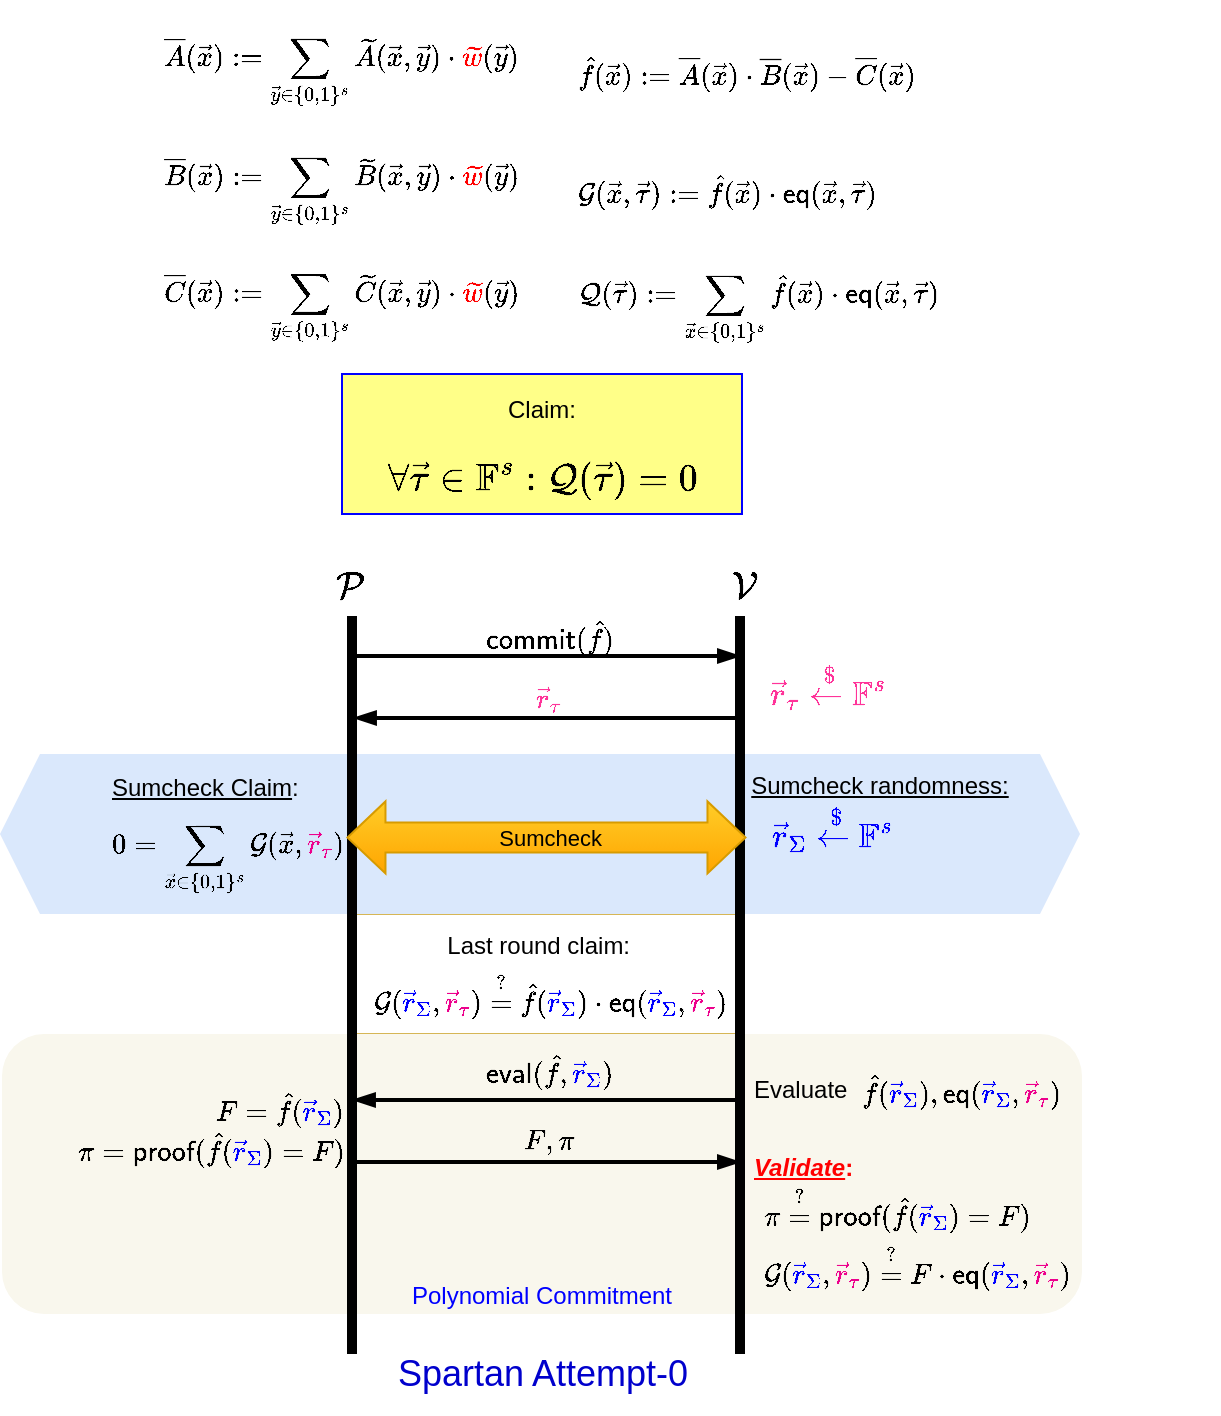 <mxfile version="28.0.4" pages="3">
  <diagram name="Attempt-0" id="WoYvsUXWSy7ugM0f-xKV">
    <mxGraphModel dx="1241" dy="766" grid="1" gridSize="10" guides="1" tooltips="1" connect="1" arrows="1" fold="1" page="1" pageScale="1" pageWidth="291" pageHeight="413" background="none" math="1" shadow="0">
      <root>
        <mxCell id="0" />
        <mxCell id="1" parent="0" />
        <mxCell id="CJ0ROlIYcFU5xY0U0SuB-3" value="" style="group;fillColor=none;strokeColor=#d6b656;" parent="1" vertex="1" connectable="0">
          <mxGeometry x="198" y="470" width="190" height="60" as="geometry" />
        </mxCell>
        <mxCell id="I9AF0-q7E1JXgWRJMakP-16" value="Last round claim:&amp;nbsp;" style="text;html=1;align=center;verticalAlign=middle;whiteSpace=wrap;rounded=0;" parent="CJ0ROlIYcFU5xY0U0SuB-3" vertex="1">
          <mxGeometry width="186.082" height="32" as="geometry" />
        </mxCell>
        <mxCell id="I9AF0-q7E1JXgWRJMakP-22" value="$$\mathcal{G}({\color{blue}\vec{r}_{\Sigma}}, {\color{Magenta}\vec{r}_{\tau}}) \stackrel{?}{=} \hat{f}({\color{blue}\vec{r}_{\Sigma}})\cdot \mathsf{eq}( {\color{blue}\vec{r}_{\Sigma}}, {\color{Magenta}\vec{r}_{\tau}})$$" style="text;html=1;align=center;verticalAlign=middle;whiteSpace=wrap;rounded=0;" parent="CJ0ROlIYcFU5xY0U0SuB-3" vertex="1">
          <mxGeometry x="3.918" y="20" width="186.082" height="40" as="geometry" />
        </mxCell>
        <mxCell id="CJ0ROlIYcFU5xY0U0SuB-2" value="" style="shape=hexagon;perimeter=hexagonPerimeter2;whiteSpace=wrap;html=1;fixedSize=1;fillColor=#dae8fc;strokeColor=none;dashed=1;dashPattern=8 8;gradientColor=none;" parent="1" vertex="1">
          <mxGeometry x="20" y="390" width="540" height="80" as="geometry" />
        </mxCell>
        <mxCell id="I9AF0-q7E1JXgWRJMakP-36" value="&lt;font style=&quot;color: rgb(0, 0, 255);&quot;&gt;Polynomial Commitment&lt;/font&gt;" style="rounded=1;whiteSpace=wrap;html=1;dashed=1;dashPattern=1 2;strokeColor=none;fillColor=#f9f7ed;verticalAlign=bottom;" parent="1" vertex="1">
          <mxGeometry x="21" y="530" width="540" height="140" as="geometry" />
        </mxCell>
        <mxCell id="-gVTjouxMcEWC6L72Cyj-7" value="$$F, \pi$$" style="text;html=1;align=center;verticalAlign=middle;whiteSpace=wrap;rounded=0;" parent="1" vertex="1">
          <mxGeometry x="204.74" y="572" width="180" height="22" as="geometry" />
        </mxCell>
        <mxCell id="UFslY8KcreYi-pdSRXT3-1" value="" style="endArrow=none;html=1;rounded=1;strokeWidth=5;strokeColor=#000000;curved=0;fillColor=#eeeeee;" parent="1" edge="1">
          <mxGeometry width="50" height="50" relative="1" as="geometry">
            <mxPoint x="196" y="690" as="sourcePoint" />
            <mxPoint x="196" y="321" as="targetPoint" />
          </mxGeometry>
        </mxCell>
        <mxCell id="UFslY8KcreYi-pdSRXT3-2" value="" style="endArrow=none;html=1;rounded=1;strokeWidth=5;strokeColor=#000000;curved=0;fillColor=#fa6800;" parent="1" edge="1">
          <mxGeometry width="50" height="50" relative="1" as="geometry">
            <mxPoint x="390" y="690" as="sourcePoint" />
            <mxPoint x="390" y="321" as="targetPoint" />
          </mxGeometry>
        </mxCell>
        <mxCell id="UFslY8KcreYi-pdSRXT3-3" value="$$\mathcal{P}$$" style="text;html=1;align=center;verticalAlign=middle;whiteSpace=wrap;rounded=0;fontSize=16;" parent="1" vertex="1">
          <mxGeometry x="164.74" y="291" width="60" height="30" as="geometry" />
        </mxCell>
        <mxCell id="UFslY8KcreYi-pdSRXT3-4" value="$$\mathcal{V}$$" style="text;html=1;align=center;verticalAlign=middle;whiteSpace=wrap;rounded=0;fontSize=16;" parent="1" vertex="1">
          <mxGeometry x="361.74" y="291" width="60" height="30" as="geometry" />
        </mxCell>
        <mxCell id="-gVTjouxMcEWC6L72Cyj-1" value="" style="endArrow=blockThin;html=1;rounded=0;strokeWidth=2;fillColor=#647687;strokeColor=#000000;endFill=1;" parent="1" edge="1">
          <mxGeometry width="50" height="50" relative="1" as="geometry">
            <mxPoint x="196.74" y="594" as="sourcePoint" />
            <mxPoint x="389.74" y="594" as="targetPoint" />
          </mxGeometry>
        </mxCell>
        <mxCell id="I9AF0-q7E1JXgWRJMakP-2" value="&lt;font&gt;Claim: &lt;font style=&quot;font-size: 16px;&quot;&gt;$$\forall \vec{\tau} \in \mathbb{F}^s : \mathcal{Q}(\vec{\tau}) = 0$$&lt;/font&gt;&lt;/font&gt;" style="text;html=1;align=center;verticalAlign=top;whiteSpace=wrap;rounded=0;fillColor=#ffff88;strokeColor=#0000FF;strokeWidth=1;" parent="1" vertex="1">
          <mxGeometry x="191" y="200" width="200" height="70" as="geometry" />
        </mxCell>
        <mxCell id="I9AF0-q7E1JXgWRJMakP-3" value="$$\vec{r}_{\tau} \xleftarrow{\$} \mathbb{F}^s$$" style="text;html=1;align=center;verticalAlign=middle;whiteSpace=wrap;rounded=0;fontColor=#FF3399;fontSize=14;" parent="1" vertex="1">
          <mxGeometry x="399.74" y="341" width="68.5" height="30" as="geometry" />
        </mxCell>
        <mxCell id="I9AF0-q7E1JXgWRJMakP-5" value="" style="endArrow=none;html=1;rounded=0;strokeWidth=2;fillColor=#647687;strokeColor=#000000;endFill=0;startArrow=blockThin;startFill=1;" parent="1" edge="1">
          <mxGeometry width="50" height="50" relative="1" as="geometry">
            <mxPoint x="197.24" y="372" as="sourcePoint" />
            <mxPoint x="390.24" y="372" as="targetPoint" />
          </mxGeometry>
        </mxCell>
        <mxCell id="I9AF0-q7E1JXgWRJMakP-6" value="$$\vec{r}_\tau$$" style="text;html=1;align=center;verticalAlign=middle;whiteSpace=wrap;rounded=0;fontColor=#FF3399;" parent="1" vertex="1">
          <mxGeometry x="203.74" y="351" width="180" height="21" as="geometry" />
        </mxCell>
        <mxCell id="I9AF0-q7E1JXgWRJMakP-7" value="&lt;u&gt;Sumcheck Claim&lt;/u&gt;:&amp;nbsp;&lt;span style=&quot;background-color: transparent; color: light-dark(rgb(0, 0, 0), rgb(255, 255, 255));&quot;&gt;$$0 = \sum_{\vec{x} \in \{ 0,1\}^s} \mathcal{G}(\vec{x}, {\color{Magenta} \vec{r}_\tau})$$&lt;/span&gt;" style="text;html=1;align=left;verticalAlign=middle;whiteSpace=wrap;rounded=0;" parent="1" vertex="1">
          <mxGeometry x="73.74" y="401" width="119.5" height="70" as="geometry" />
        </mxCell>
        <mxCell id="I9AF0-q7E1JXgWRJMakP-11" value="" style="shape=flexArrow;endArrow=classic;startArrow=classic;html=1;rounded=0;fillColor=#ffcd28;gradientColor=#ffa500;strokeColor=#d79b00;width=15;" parent="1" edge="1">
          <mxGeometry width="100" height="100" relative="1" as="geometry">
            <mxPoint x="193.24" y="431.71" as="sourcePoint" />
            <mxPoint x="393.24" y="431.71" as="targetPoint" />
          </mxGeometry>
        </mxCell>
        <mxCell id="I9AF0-q7E1JXgWRJMakP-14" value="Sumcheck" style="edgeLabel;html=1;align=right;verticalAlign=middle;resizable=0;points=[];labelBackgroundColor=none;" parent="I9AF0-q7E1JXgWRJMakP-11" vertex="1" connectable="0">
          <mxGeometry x="0.278" relative="1" as="geometry">
            <mxPoint as="offset" />
          </mxGeometry>
        </mxCell>
        <mxCell id="I9AF0-q7E1JXgWRJMakP-24" value="" style="group" parent="1" vertex="1" connectable="0">
          <mxGeometry x="390.24" y="390" width="140" height="48" as="geometry" />
        </mxCell>
        <mxCell id="I9AF0-q7E1JXgWRJMakP-17" value="&lt;u style=&quot;&quot;&gt;Sumcheck randomness:&lt;/u&gt;" style="text;html=1;align=center;verticalAlign=middle;whiteSpace=wrap;rounded=0;spacing=1;fontColor=#000000;" parent="I9AF0-q7E1JXgWRJMakP-24" vertex="1">
          <mxGeometry width="140" height="32" as="geometry" />
        </mxCell>
        <mxCell id="I9AF0-q7E1JXgWRJMakP-19" value="$$\vec{r}_{\Sigma} \xleftarrow{\$} \mathbb{F}^s$$" style="text;html=1;align=center;verticalAlign=middle;whiteSpace=wrap;rounded=0;spacing=1;fontSize=14;fontColor=#0000FF;" parent="I9AF0-q7E1JXgWRJMakP-24" vertex="1">
          <mxGeometry x="10.5" y="26" width="70" height="22" as="geometry" />
        </mxCell>
        <mxCell id="I9AF0-q7E1JXgWRJMakP-25" value="$$\textsf{eval}(\hat{f}, {\color{blue}\vec{r}_\Sigma})$$" style="text;html=1;align=center;verticalAlign=middle;whiteSpace=wrap;rounded=0;" parent="1" vertex="1">
          <mxGeometry x="204.74" y="533" width="180" height="30" as="geometry" />
        </mxCell>
        <mxCell id="I9AF0-q7E1JXgWRJMakP-26" value="" style="endArrow=none;html=1;rounded=0;strokeWidth=2;fillColor=#647687;strokeColor=#000000;endFill=0;startArrow=blockThin;startFill=1;" parent="1" edge="1">
          <mxGeometry width="50" height="50" relative="1" as="geometry">
            <mxPoint x="196.74" y="563" as="sourcePoint" />
            <mxPoint x="389.74" y="563" as="targetPoint" />
          </mxGeometry>
        </mxCell>
        <mxCell id="I9AF0-q7E1JXgWRJMakP-27" value="$$\textsf{commit}(\hat{f})$$" style="text;html=1;align=center;verticalAlign=middle;whiteSpace=wrap;rounded=0;" parent="1" vertex="1">
          <mxGeometry x="204.74" y="321" width="180" height="20" as="geometry" />
        </mxCell>
        <mxCell id="I9AF0-q7E1JXgWRJMakP-28" value="" style="endArrow=blockThin;html=1;rounded=0;strokeWidth=2;fillColor=#647687;strokeColor=#000000;endFill=1;" parent="1" edge="1">
          <mxGeometry width="50" height="50" relative="1" as="geometry">
            <mxPoint x="196.74" y="341" as="sourcePoint" />
            <mxPoint x="389.74" y="341" as="targetPoint" />
          </mxGeometry>
        </mxCell>
        <mxCell id="I9AF0-q7E1JXgWRJMakP-29" value="$$F = \hat{f}({\color{blue}\vec{r}_\Sigma})$$" style="text;html=1;align=right;verticalAlign=middle;whiteSpace=wrap;rounded=0;" parent="1" vertex="1">
          <mxGeometry x="53.74" y="552" width="140" height="30" as="geometry" />
        </mxCell>
        <mxCell id="I9AF0-q7E1JXgWRJMakP-30" value="$$\pi = \textsf{proof}(\hat{f}({\color{blue}\vec{r}_\Sigma}) = F)$$" style="text;html=1;align=right;verticalAlign=middle;whiteSpace=wrap;rounded=0;" parent="1" vertex="1">
          <mxGeometry x="53.74" y="572" width="140" height="30" as="geometry" />
        </mxCell>
        <mxCell id="I9AF0-q7E1JXgWRJMakP-40" value="" style="group" parent="1" vertex="1" connectable="0">
          <mxGeometry x="394.74" y="543" width="143.5" height="30" as="geometry" />
        </mxCell>
        <mxCell id="I9AF0-q7E1JXgWRJMakP-37" value="Evaluate" style="text;html=1;align=left;verticalAlign=middle;whiteSpace=wrap;rounded=0;" parent="I9AF0-q7E1JXgWRJMakP-40" vertex="1">
          <mxGeometry width="59" height="30" as="geometry" />
        </mxCell>
        <mxCell id="I9AF0-q7E1JXgWRJMakP-39" value="$$\hat{f}({\color{blue}\vec{r}_\Sigma}), \mathsf{eq}( {\color{blue}\vec{r}_{\Sigma}}, {\color{Magenta}\vec{r}_{\tau}})$$" style="text;html=1;align=left;verticalAlign=middle;whiteSpace=wrap;rounded=0;" parent="I9AF0-q7E1JXgWRJMakP-40" vertex="1">
          <mxGeometry x="54.5" width="89" height="30" as="geometry" />
        </mxCell>
        <mxCell id="I9AF0-q7E1JXgWRJMakP-41" value="Spartan Attempt-0" style="text;html=1;align=center;verticalAlign=middle;resizable=0;points=[];autosize=1;strokeColor=none;fillColor=none;fontSize=18;fontColor=#0000CC;" parent="1" vertex="1">
          <mxGeometry x="206" y="680" width="170" height="40" as="geometry" />
        </mxCell>
        <mxCell id="FJJ9JO8oYwJ7LWFGz_04-1" value="" style="group;glass=0;" parent="1" vertex="1" connectable="0">
          <mxGeometry x="100" y="29" width="400" height="160" as="geometry" />
        </mxCell>
        <mxCell id="-gVTjouxMcEWC6L72Cyj-3" value="$$\overline{A}(\vec{x}) := \sum_{\vec{y} \in \{0,1\}^s} \widetilde{A}(\vec{x}, \vec{y})\cdot {\color{red} \widetilde{w}}(\vec{y})$$" style="text;html=1;align=left;verticalAlign=middle;whiteSpace=wrap;rounded=0;" parent="FJJ9JO8oYwJ7LWFGz_04-1" vertex="1">
          <mxGeometry width="190" height="40" as="geometry" />
        </mxCell>
        <mxCell id="-gVTjouxMcEWC6L72Cyj-4" value="$$\overline{B}(\vec{x}) := \sum_{\vec{y} \in \{0,1\}^s} \widetilde{B}(\vec{x}, \vec{y})\cdot {\color{red} \widetilde{w}}(\vec{y})$$" style="text;html=1;align=left;verticalAlign=middle;whiteSpace=wrap;rounded=0;" parent="FJJ9JO8oYwJ7LWFGz_04-1" vertex="1">
          <mxGeometry y="59" width="190" height="40" as="geometry" />
        </mxCell>
        <mxCell id="-gVTjouxMcEWC6L72Cyj-5" value="$$\overline{C}(\vec{x}) := \sum_{\vec{y} \in \{0,1\}^s} \widetilde{C}(\vec{x}, \vec{y})\cdot {\color{red} \widetilde{w}}(\vec{y})$$" style="text;html=1;align=left;verticalAlign=middle;whiteSpace=wrap;rounded=0;" parent="FJJ9JO8oYwJ7LWFGz_04-1" vertex="1">
          <mxGeometry y="118" width="190" height="40" as="geometry" />
        </mxCell>
        <mxCell id="-gVTjouxMcEWC6L72Cyj-6" value="$$\hat{f}(\vec{x}) := \overline{A}(\vec{x})\cdot \overline{B}(\vec{x}) - \overline{C}(\vec{x})$$" style="text;html=1;align=left;verticalAlign=middle;whiteSpace=wrap;rounded=0;flipV=1;" parent="FJJ9JO8oYwJ7LWFGz_04-1" vertex="1">
          <mxGeometry x="206.5" width="190" height="40" as="geometry" />
        </mxCell>
        <mxCell id="I9AF0-q7E1JXgWRJMakP-1" value="$$\mathcal{Q}(\vec{\tau}) := \sum_{\vec{x} \in \{0,1\}^s}\hat{f}(\vec{x})\cdot \mathsf{eq}(\vec{x},\vec{\tau})$$" style="text;html=1;align=left;verticalAlign=middle;whiteSpace=wrap;rounded=0;flipV=1;" parent="FJJ9JO8oYwJ7LWFGz_04-1" vertex="1">
          <mxGeometry x="206.5" y="118" width="190" height="40" as="geometry" />
        </mxCell>
        <mxCell id="I9AF0-q7E1JXgWRJMakP-4" value="$$\mathcal{G}(\vec{x}, \vec{\tau}) := \hat{f}(\vec{x})\cdot \mathsf{eq}(\vec{x}, \vec{\tau})$$" style="text;html=1;align=left;verticalAlign=middle;whiteSpace=wrap;rounded=0;flipV=1;" parent="FJJ9JO8oYwJ7LWFGz_04-1" vertex="1">
          <mxGeometry x="206.5" y="59" width="190" height="40" as="geometry" />
        </mxCell>
        <mxCell id="I9AF0-q7E1JXgWRJMakP-32" value="&lt;b&gt;&lt;u&gt;&lt;i&gt;Validate&lt;/i&gt;&lt;/u&gt;:&amp;nbsp;&lt;/b&gt;" style="text;html=1;align=left;verticalAlign=middle;whiteSpace=wrap;rounded=0;fontColor=#FF0000;" parent="1" vertex="1">
          <mxGeometry x="394.74" y="582" width="108" height="30" as="geometry" />
        </mxCell>
        <mxCell id="I9AF0-q7E1JXgWRJMakP-33" value="$$\mathcal{G}({\color{blue}\vec{r}_{\Sigma}}, {\color{Magenta}\vec{r}_{\tau}}) \stackrel{?}{=} F\cdot \mathsf{eq}( {\color{blue}\vec{r}_{\Sigma}}, {\color{Magenta}\vec{r}_{\tau}})$$" style="text;html=1;align=left;verticalAlign=middle;whiteSpace=wrap;rounded=0;" parent="1" vertex="1">
          <mxGeometry x="399.74" y="631" width="153" height="30" as="geometry" />
        </mxCell>
        <mxCell id="I9AF0-q7E1JXgWRJMakP-34" value="$$\pi \stackrel{?}{=}&amp;nbsp;\textsf{proof}(\hat{f}({\color{blue}\vec{r}_\Sigma}) = F)$$" style="text;html=1;align=left;verticalAlign=middle;whiteSpace=wrap;rounded=0;" parent="1" vertex="1">
          <mxGeometry x="399.74" y="602" width="153" height="30" as="geometry" />
        </mxCell>
      </root>
    </mxGraphModel>
  </diagram>
  <diagram name="Spartan Full SCHK-1" id="rjtXxX2ka-RKpqMVSbxH">
    <mxGraphModel dx="1241" dy="766" grid="1" gridSize="10" guides="1" tooltips="1" connect="1" arrows="1" fold="1" page="1" pageScale="1" pageWidth="291" pageHeight="413" background="none" math="1" shadow="0">
      <root>
        <mxCell id="p60Xmd30TXR5qsm38_R6-0" />
        <mxCell id="p60Xmd30TXR5qsm38_R6-1" parent="p60Xmd30TXR5qsm38_R6-0" />
        <mxCell id="p60Xmd30TXR5qsm38_R6-13" value="$$\vec{r}_\tau$$" style="text;html=1;align=center;verticalAlign=middle;whiteSpace=wrap;rounded=0;fontColor=#FF3399;" parent="p60Xmd30TXR5qsm38_R6-1" vertex="1">
          <mxGeometry x="170" y="400" width="160" height="21" as="geometry" />
        </mxCell>
        <mxCell id="p60Xmd30TXR5qsm38_R6-10" value="&lt;font&gt;Claim: &lt;font style=&quot;font-size: 16px;&quot;&gt;$$\forall \vec{\tau} \in \mathbb{F}^s : \mathcal{Q}(\vec{\tau}) = 0$$&lt;/font&gt;&lt;/font&gt;" style="text;html=1;align=center;verticalAlign=top;whiteSpace=wrap;rounded=0;fillColor=#ffff88;strokeColor=#0000FF;strokeWidth=1;" parent="p60Xmd30TXR5qsm38_R6-1" vertex="1">
          <mxGeometry x="150" y="210" width="200" height="70" as="geometry" />
        </mxCell>
        <mxCell id="p60Xmd30TXR5qsm38_R6-30" value="" style="group;glass=0;" parent="p60Xmd30TXR5qsm38_R6-1" vertex="1" connectable="0">
          <mxGeometry x="50" y="20" width="400" height="160" as="geometry" />
        </mxCell>
        <mxCell id="p60Xmd30TXR5qsm38_R6-31" value="$$\overline{A}(\vec{x}) := \sum_{\vec{y} \in \{0,1\}^s} \widetilde{A}(\vec{x}, \vec{y})\cdot {\color{red} \widetilde{w}}(\vec{y})$$" style="text;html=1;align=left;verticalAlign=middle;whiteSpace=wrap;rounded=0;" parent="p60Xmd30TXR5qsm38_R6-30" vertex="1">
          <mxGeometry width="190" height="40" as="geometry" />
        </mxCell>
        <mxCell id="p60Xmd30TXR5qsm38_R6-32" value="$$\overline{B}(\vec{x}) := \sum_{\vec{y} \in \{0,1\}^s} \widetilde{B}(\vec{x}, \vec{y})\cdot {\color{red} \widetilde{w}}(\vec{y})$$" style="text;html=1;align=left;verticalAlign=middle;whiteSpace=wrap;rounded=0;" parent="p60Xmd30TXR5qsm38_R6-30" vertex="1">
          <mxGeometry y="59" width="190" height="40" as="geometry" />
        </mxCell>
        <mxCell id="p60Xmd30TXR5qsm38_R6-33" value="$$\overline{C}(\vec{x}) := \sum_{\vec{y} \in \{0,1\}^s} \widetilde{C}(\vec{x}, \vec{y})\cdot {\color{red} \widetilde{w}}(\vec{y})$$" style="text;html=1;align=left;verticalAlign=middle;whiteSpace=wrap;rounded=0;" parent="p60Xmd30TXR5qsm38_R6-30" vertex="1">
          <mxGeometry y="118" width="190" height="40" as="geometry" />
        </mxCell>
        <mxCell id="p60Xmd30TXR5qsm38_R6-34" value="$$\hat{f}(\vec{x}) := \overline{A}(\vec{x})\cdot \overline{B}(\vec{x}) - \overline{C}(\vec{x})$$" style="text;html=1;align=left;verticalAlign=middle;whiteSpace=wrap;rounded=0;flipV=1;" parent="p60Xmd30TXR5qsm38_R6-30" vertex="1">
          <mxGeometry x="206.5" width="190" height="40" as="geometry" />
        </mxCell>
        <mxCell id="p60Xmd30TXR5qsm38_R6-35" value="$$\mathcal{Q}(\vec{\tau}) := \sum_{\vec{x} \in \{0,1\}^s}\hat{f}(\vec{x})\cdot \mathsf{eq}(\vec{x},\vec{\tau})$$" style="text;html=1;align=left;verticalAlign=middle;whiteSpace=wrap;rounded=0;flipV=1;" parent="p60Xmd30TXR5qsm38_R6-30" vertex="1">
          <mxGeometry x="206.5" y="118" width="190" height="40" as="geometry" />
        </mxCell>
        <mxCell id="p60Xmd30TXR5qsm38_R6-36" value="$$\mathcal{G}(\vec{x}, \vec{\tau}) := \hat{f}(\vec{x})\cdot \mathsf{eq}(\vec{x}, \vec{\tau})$$" style="text;html=1;align=left;verticalAlign=middle;whiteSpace=wrap;rounded=0;flipV=1;" parent="p60Xmd30TXR5qsm38_R6-30" vertex="1">
          <mxGeometry x="206.5" y="59" width="190" height="40" as="geometry" />
        </mxCell>
        <mxCell id="p60Xmd30TXR5qsm38_R6-2" value="" style="shape=hexagon;perimeter=hexagonPerimeter2;whiteSpace=wrap;html=1;fixedSize=1;fillColor=#dae8fc;strokeColor=none;dashed=1;dashPattern=8 8;" parent="p60Xmd30TXR5qsm38_R6-1" vertex="1">
          <mxGeometry x="10" y="439" width="480" height="80" as="geometry" />
        </mxCell>
        <mxCell id="p60Xmd30TXR5qsm38_R6-11" value="$$\vec{r}_{\tau} \xleftarrow{\$} \mathbb{F}^s$$" style="text;html=1;align=center;verticalAlign=middle;whiteSpace=wrap;rounded=0;fontColor=#FF3399;fontSize=14;" parent="p60Xmd30TXR5qsm38_R6-1" vertex="1">
          <mxGeometry x="338" y="379" width="68.5" height="30" as="geometry" />
        </mxCell>
        <mxCell id="p60Xmd30TXR5qsm38_R6-12" value="" style="endArrow=none;html=1;rounded=0;strokeWidth=2;fillColor=#647687;strokeColor=#000000;endFill=0;startArrow=blockThin;startFill=1;entryX=1;entryY=1;entryDx=0;entryDy=0;" parent="p60Xmd30TXR5qsm38_R6-1" target="p60Xmd30TXR5qsm38_R6-13" edge="1">
          <mxGeometry width="50" height="50" relative="1" as="geometry">
            <mxPoint x="167.24" y="421" as="sourcePoint" />
            <mxPoint x="360.24" y="421" as="targetPoint" />
          </mxGeometry>
        </mxCell>
        <mxCell id="p60Xmd30TXR5qsm38_R6-14" value="&lt;u&gt;Sumcheck Claim&lt;/u&gt;:&amp;nbsp;&lt;span style=&quot;background-color: transparent; color: light-dark(rgb(0, 0, 0), rgb(255, 255, 255));&quot;&gt;$$0 = \sum_{\vec{x} \in \{ 0,1\}^s} \mathcal{G}(\vec{x}, {\color{Magenta} \vec{r}_\tau})$$&lt;/span&gt;" style="text;html=1;align=left;verticalAlign=middle;whiteSpace=wrap;rounded=0;" parent="p60Xmd30TXR5qsm38_R6-1" vertex="1">
          <mxGeometry x="43.74" y="450" width="119.5" height="70" as="geometry" />
        </mxCell>
        <mxCell id="p60Xmd30TXR5qsm38_R6-15" value="" style="shape=flexArrow;endArrow=classic;startArrow=classic;html=1;rounded=0;fillColor=#ffcd28;gradientColor=#ffa500;strokeColor=#d79b00;width=15;" parent="p60Xmd30TXR5qsm38_R6-1" edge="1">
          <mxGeometry width="100" height="100" relative="1" as="geometry">
            <mxPoint x="166.24" y="478.74" as="sourcePoint" />
            <mxPoint x="333" y="479" as="targetPoint" />
          </mxGeometry>
        </mxCell>
        <mxCell id="p60Xmd30TXR5qsm38_R6-16" value="Sumcheck-1" style="edgeLabel;html=1;align=right;verticalAlign=middle;resizable=0;points=[];labelBackgroundColor=none;" parent="p60Xmd30TXR5qsm38_R6-15" vertex="1" connectable="0">
          <mxGeometry x="0.278" relative="1" as="geometry">
            <mxPoint x="20" as="offset" />
          </mxGeometry>
        </mxCell>
        <mxCell id="p60Xmd30TXR5qsm38_R6-17" value="" style="group" parent="p60Xmd30TXR5qsm38_R6-1" vertex="1" connectable="0">
          <mxGeometry x="331.74" y="439" width="140" height="48" as="geometry" />
        </mxCell>
        <mxCell id="p60Xmd30TXR5qsm38_R6-18" value="&lt;u style=&quot;&quot;&gt;Sumcheck randomness&lt;/u&gt;:" style="text;html=1;align=center;verticalAlign=middle;whiteSpace=wrap;rounded=0;spacing=1;fontColor=#000000;" parent="p60Xmd30TXR5qsm38_R6-17" vertex="1">
          <mxGeometry width="140" height="32" as="geometry" />
        </mxCell>
        <mxCell id="p60Xmd30TXR5qsm38_R6-19" value="$$\vec{r}_{\Sigma} \xleftarrow{\$} \mathbb{F}^s$$" style="text;html=1;align=center;verticalAlign=middle;whiteSpace=wrap;rounded=0;spacing=1;fontSize=14;fontColor=#0000FF;" parent="p60Xmd30TXR5qsm38_R6-17" vertex="1">
          <mxGeometry x="10.5" y="26" width="70" height="22" as="geometry" />
        </mxCell>
        <mxCell id="p60Xmd30TXR5qsm38_R6-22" value="$$\textsf{commit}(\widetilde{A}, \widetilde{B},&amp;nbsp;\widetilde{C}, {\color{red}{\widetilde{w}}})$$" style="text;html=1;align=center;verticalAlign=middle;whiteSpace=wrap;rounded=0;" parent="p60Xmd30TXR5qsm38_R6-1" vertex="1">
          <mxGeometry x="170" y="369" width="160" height="20" as="geometry" />
        </mxCell>
        <mxCell id="p60Xmd30TXR5qsm38_R6-23" value="" style="endArrow=blockThin;html=1;rounded=0;strokeWidth=2;fillColor=#647687;strokeColor=#000000;endFill=1;" parent="p60Xmd30TXR5qsm38_R6-1" edge="1">
          <mxGeometry width="50" height="50" relative="1" as="geometry">
            <mxPoint x="166.74" y="390" as="sourcePoint" />
            <mxPoint x="330" y="389" as="targetPoint" />
          </mxGeometry>
        </mxCell>
        <mxCell id="kX7luF8bjxCQhLDdQbnl-5" value="Compute:" style="text;html=1;align=left;verticalAlign=middle;whiteSpace=wrap;rounded=0;" parent="p60Xmd30TXR5qsm38_R6-1" vertex="1">
          <mxGeometry x="22" y="548" width="59" height="30" as="geometry" />
        </mxCell>
        <mxCell id="qAqmjt0YYhJfKLTL2a6g-0" value="$$\begin{aligned}v_A &amp;amp;= \overline{A}({\color{blue}\vec{r}_\Sigma})\\ v_B &amp;amp;= \overline{B}({\color{blue}\vec{r}_\Sigma})\\v_C &amp;amp;= \overline{C}({\color{blue}\vec{r}_\Sigma})&amp;nbsp;\end{aligned}$$" style="text;html=1;align=left;verticalAlign=middle;whiteSpace=wrap;rounded=0;" parent="p60Xmd30TXR5qsm38_R6-1" vertex="1">
          <mxGeometry x="81" y="528" width="81" height="70" as="geometry" />
        </mxCell>
        <mxCell id="kX7luF8bjxCQhLDdQbnl-2" value="$$v_{A},v_{B},v_{C}$$" style="text;html=1;align=center;verticalAlign=middle;whiteSpace=wrap;rounded=0;" parent="p60Xmd30TXR5qsm38_R6-1" vertex="1">
          <mxGeometry x="167.68" y="548" width="162.32" height="20" as="geometry" />
        </mxCell>
        <mxCell id="kX7luF8bjxCQhLDdQbnl-3" value="" style="endArrow=blockThin;html=1;rounded=0;strokeWidth=2;fillColor=#647687;strokeColor=#000000;endFill=1;" parent="p60Xmd30TXR5qsm38_R6-1" edge="1">
          <mxGeometry width="50" height="50" relative="1" as="geometry">
            <mxPoint x="164.31" y="568" as="sourcePoint" />
            <mxPoint x="330" y="568" as="targetPoint" />
          </mxGeometry>
        </mxCell>
        <mxCell id="p60Xmd30TXR5qsm38_R6-41" value="&lt;u&gt;&lt;b&gt;Last round check&lt;/b&gt;&lt;/u&gt;:" style="text;html=1;align=left;verticalAlign=middle;whiteSpace=wrap;rounded=0;" parent="p60Xmd30TXR5qsm38_R6-1" vertex="1">
          <mxGeometry x="334.74" y="528" width="148.26" height="24" as="geometry" />
        </mxCell>
        <mxCell id="p60Xmd30TXR5qsm38_R6-42" value="$$\mathcal{G}({\color{blue}\vec{r}_{\Sigma}}, {\color{Magenta}\vec{r}_{\tau}}) \stackrel{?}{=} (v_A \cdot v_B - v_C)\cdot \mathsf{eq}( {\color{blue}\vec{r}_{\Sigma}}, {\color{Magenta}\vec{r}_{\tau}})$$" style="text;html=1;align=center;verticalAlign=middle;whiteSpace=wrap;rounded=0;" parent="p60Xmd30TXR5qsm38_R6-1" vertex="1">
          <mxGeometry x="331.74" y="548" width="238.26" height="30" as="geometry" />
        </mxCell>
        <mxCell id="hbN_11p-Y_DbR1XOrDFj-0" value="" style="group" parent="p60Xmd30TXR5qsm38_R6-1" vertex="1" connectable="0">
          <mxGeometry x="134.74" y="340" width="227" height="298" as="geometry" />
        </mxCell>
        <mxCell id="p60Xmd30TXR5qsm38_R6-5" value="" style="endArrow=none;html=1;rounded=1;strokeWidth=5;strokeColor=#000000;curved=0;fillColor=#eeeeee;" parent="hbN_11p-Y_DbR1XOrDFj-0" edge="1">
          <mxGeometry width="50" height="50" relative="1" as="geometry">
            <mxPoint x="31.26" y="298" as="sourcePoint" />
            <mxPoint x="31.26" y="30" as="targetPoint" />
          </mxGeometry>
        </mxCell>
        <mxCell id="p60Xmd30TXR5qsm38_R6-6" value="" style="endArrow=none;html=1;rounded=1;strokeWidth=5;strokeColor=#000000;curved=0;fillColor=#fa6800;" parent="hbN_11p-Y_DbR1XOrDFj-0" edge="1">
          <mxGeometry width="50" height="50" relative="1" as="geometry">
            <mxPoint x="197" y="298" as="sourcePoint" />
            <mxPoint x="197" y="30.5" as="targetPoint" />
          </mxGeometry>
        </mxCell>
        <mxCell id="p60Xmd30TXR5qsm38_R6-7" value="$$\mathcal{P}$$" style="text;html=1;align=center;verticalAlign=middle;whiteSpace=wrap;rounded=0;fontSize=16;" parent="hbN_11p-Y_DbR1XOrDFj-0" vertex="1">
          <mxGeometry width="60" height="30" as="geometry" />
        </mxCell>
        <mxCell id="p60Xmd30TXR5qsm38_R6-8" value="$$\mathcal{V}$$" style="text;html=1;align=center;verticalAlign=middle;whiteSpace=wrap;rounded=0;fontSize=16;" parent="hbN_11p-Y_DbR1XOrDFj-0" vertex="1">
          <mxGeometry x="167" width="60" height="30" as="geometry" />
        </mxCell>
      </root>
    </mxGraphModel>
  </diagram>
  <diagram name="Spartan Full SCHK-2" id="qmBoXcdNk34LtX72JFcD">
    <mxGraphModel dx="671" dy="414" grid="1" gridSize="10" guides="1" tooltips="1" connect="1" arrows="1" fold="1" page="1" pageScale="1" pageWidth="291" pageHeight="413" background="none" math="1" shadow="0">
      <root>
        <mxCell id="oSFA6BFc6vbs22aihNRj-0" />
        <mxCell id="oSFA6BFc6vbs22aihNRj-1" parent="oSFA6BFc6vbs22aihNRj-0" />
        <mxCell id="cjCeMUFoad6AwyRsz8XK-7" value="" style="rounded=1;whiteSpace=wrap;html=1;fillColor=#fff2cc;strokeColor=none;gradientColor=#ffd966;gradientDirection=south;" vertex="1" parent="oSFA6BFc6vbs22aihNRj-1">
          <mxGeometry x="26" y="690" width="524" height="110" as="geometry" />
        </mxCell>
        <mxCell id="uZxVogzGvGEyPYxT3dh9-0" value="$$\textsf{eval}(\widetilde{A}, \widetilde{B}, \widetilde{C}, {\color{red}\widetilde{w}})$$" style="text;html=1;align=center;verticalAlign=middle;whiteSpace=wrap;rounded=0;" vertex="1" parent="oSFA6BFc6vbs22aihNRj-1">
          <mxGeometry x="188.58" y="695" width="139.63" height="20" as="geometry" />
        </mxCell>
        <mxCell id="cjCeMUFoad6AwyRsz8XK-0" value="$$\textsf{points}({\color{blue}\vec{r}_\Sigma}, {\color{Magenta}\vec{r}_{y}})$$" style="text;html=1;align=center;verticalAlign=middle;whiteSpace=wrap;rounded=0;" vertex="1" parent="oSFA6BFc6vbs22aihNRj-1">
          <mxGeometry x="189.76" y="715" width="139.63" height="20" as="geometry" />
        </mxCell>
        <mxCell id="OdxLZ-nGeyKtRxEq7WDJ-17" value="" style="shape=hexagon;perimeter=hexagonPerimeter2;whiteSpace=wrap;html=1;fixedSize=1;fillColor=#d5e8d4;strokeColor=none;dashed=1;dashPattern=8 8;" parent="oSFA6BFc6vbs22aihNRj-1" vertex="1">
          <mxGeometry x="29.97" y="541" width="460.03" height="70" as="geometry" />
        </mxCell>
        <mxCell id="OdxLZ-nGeyKtRxEq7WDJ-23" value="&lt;u style=&quot;&quot;&gt;Batching randomness&lt;/u&gt;:" style="text;html=1;align=left;verticalAlign=middle;whiteSpace=wrap;rounded=0;spacing=1;fontColor=#000000;" parent="oSFA6BFc6vbs22aihNRj-1" vertex="1">
          <mxGeometry x="335.74" y="477" width="130.36" height="22" as="geometry" />
        </mxCell>
        <mxCell id="OdxLZ-nGeyKtRxEq7WDJ-24" value="$$r_{A}, r_{B}, r_{C} \xleftarrow{\$} \mathbb{F}$$" style="text;html=1;align=center;verticalAlign=middle;whiteSpace=wrap;rounded=0;spacing=1;fontSize=14;fontColor=#000000;" parent="oSFA6BFc6vbs22aihNRj-1" vertex="1">
          <mxGeometry x="335.74" y="488.5" width="129.36" height="38" as="geometry" />
        </mxCell>
        <mxCell id="OdxLZ-nGeyKtRxEq7WDJ-25" value="" style="group" parent="oSFA6BFc6vbs22aihNRj-1" vertex="1" connectable="0">
          <mxGeometry x="63.87" y="537" width="120.94" height="80" as="geometry" />
        </mxCell>
        <mxCell id="OdxLZ-nGeyKtRxEq7WDJ-26" value="&lt;u&gt;Sumcheck Claim&lt;/u&gt;:" style="text;html=1;align=left;verticalAlign=middle;resizable=0;points=[];autosize=1;strokeColor=none;fillColor=none;" parent="OdxLZ-nGeyKtRxEq7WDJ-25" vertex="1">
          <mxGeometry width="120" height="30" as="geometry" />
        </mxCell>
        <mxCell id="OdxLZ-nGeyKtRxEq7WDJ-27" value="&lt;h1 style=&quot;margin-top: 0px;&quot;&gt;&lt;span style=&quot;font-size: 12px; font-weight: 400; text-wrap-mode: nowrap;&quot;&gt;$$ V = \sum_{\vec{y} \in \{0,1\}^s} M_{\color{blue} \vec{r}_\Sigma}(\vec{y}) $$&lt;/span&gt;&lt;/h1&gt;" style="text;html=1;whiteSpace=wrap;overflow=hidden;rounded=0;align=left;verticalAlign=middle;" parent="OdxLZ-nGeyKtRxEq7WDJ-25" vertex="1">
          <mxGeometry x="0.94" y="20" width="120" height="60" as="geometry" />
        </mxCell>
        <mxCell id="OdxLZ-nGeyKtRxEq7WDJ-31" value="&lt;u style=&quot;&quot;&gt;Sumcheck randomness&lt;/u&gt;:" style="text;html=1;align=center;verticalAlign=middle;whiteSpace=wrap;rounded=0;spacing=1;fontColor=#000000;" parent="oSFA6BFc6vbs22aihNRj-1" vertex="1">
          <mxGeometry x="335.74" y="537" width="140" height="31" as="geometry" />
        </mxCell>
        <mxCell id="OdxLZ-nGeyKtRxEq7WDJ-32" value="$$\vec{r}_{y} \xleftarrow{\$} \mathbb{F}^s$$" style="text;html=1;align=center;verticalAlign=middle;whiteSpace=wrap;rounded=0;spacing=1;fontSize=14;fontColor=#FF00FF;" parent="oSFA6BFc6vbs22aihNRj-1" vertex="1">
          <mxGeometry x="345" y="565" width="70" height="22" as="geometry" />
        </mxCell>
        <mxCell id="oSFA6BFc6vbs22aihNRj-4" value="$$v_A \stackrel{?}{=} \overline{A}({\color{blue} \vec{r}_\Sigma}) := \sum_{\vec{y} \in \{0,1\}^s} \widetilde{A}({\color{blue} \vec{r}_\Sigma}, \vec{y})\cdot {\color{red} \widetilde{w}}(\vec{y})$$" style="text;html=1;align=center;verticalAlign=middle;whiteSpace=wrap;rounded=0;" parent="oSFA6BFc6vbs22aihNRj-1" vertex="1">
          <mxGeometry x="144.99" y="40" width="230" height="40" as="geometry" />
        </mxCell>
        <mxCell id="8eZTkxstVUIx3eWXwxoT-1" value="$$v_B \stackrel{?}{=} \overline{B}({\color{blue} \vec{r}_\Sigma}) := \sum_{\vec{y} \in \{0,1\}^s} \widetilde{B}({\color{blue} \vec{r}_\Sigma}, \vec{y})\cdot {\color{red} \widetilde{w}}(\vec{y})$$" style="text;html=1;align=center;verticalAlign=middle;whiteSpace=wrap;rounded=0;" parent="oSFA6BFc6vbs22aihNRj-1" vertex="1">
          <mxGeometry x="144.99" y="90" width="230" height="40" as="geometry" />
        </mxCell>
        <mxCell id="8eZTkxstVUIx3eWXwxoT-2" value="$$v_C \stackrel{?}{=} \overline{C}({\color{blue} \vec{r}_\Sigma}) := \sum_{\vec{y} \in \{0,1\}^s} \widetilde{C}({\color{blue} \vec{r}_\Sigma}, \vec{y})\cdot {\color{red} \widetilde{w}}(\vec{y})$$" style="text;html=1;align=center;verticalAlign=middle;whiteSpace=wrap;rounded=0;" parent="oSFA6BFc6vbs22aihNRj-1" vertex="1">
          <mxGeometry x="144.99" y="140" width="230" height="40" as="geometry" />
        </mxCell>
        <mxCell id="8eZTkxstVUIx3eWXwxoT-3" value="Validate Claims:" style="text;html=1;align=center;verticalAlign=middle;whiteSpace=wrap;rounded=0;" parent="oSFA6BFc6vbs22aihNRj-1" vertex="1">
          <mxGeometry x="144.99" y="10" width="230" height="25" as="geometry" />
        </mxCell>
        <mxCell id="ytJe0NacO-bOWAJyC7d8-0" value="&lt;font&gt;Batched Claim: &lt;font&gt;$$\forall \alpha, \beta, \gamma \in \mathbb{F}: V(\alpha, \beta, \gamma) = \sum_{\vec{y} \in \{0,1\}^s} M_{\color{blue} \vec{r}_\Sigma}( \vec{y}; \alpha, \beta, \gamma)\cdot {\color{red} \widetilde{w}}(\vec{y})$$&lt;/font&gt;&lt;/font&gt;" style="text;html=1;align=center;verticalAlign=top;whiteSpace=wrap;rounded=0;fillColor=#ffff88;strokeColor=#0000FF;strokeWidth=1;" parent="oSFA6BFc6vbs22aihNRj-1" vertex="1">
          <mxGeometry x="78.99" y="352" width="360" height="80" as="geometry" />
        </mxCell>
        <mxCell id="pqNpDsz5k5nvkog55Zkt-1" value="" style="endArrow=none;html=1;rounded=1;strokeWidth=5;strokeColor=#000000;curved=0;fillColor=#eeeeee;" parent="oSFA6BFc6vbs22aihNRj-1" edge="1">
          <mxGeometry width="50" height="50" relative="1" as="geometry">
            <mxPoint x="193" y="820" as="sourcePoint" />
            <mxPoint x="193.44" y="480" as="targetPoint" />
          </mxGeometry>
        </mxCell>
        <mxCell id="pqNpDsz5k5nvkog55Zkt-2" value="" style="endArrow=none;html=1;rounded=1;strokeWidth=5;strokeColor=#000000;curved=0;fillColor=#fa6800;" parent="oSFA6BFc6vbs22aihNRj-1" edge="1">
          <mxGeometry width="50" height="50" relative="1" as="geometry">
            <mxPoint x="329" y="820" as="sourcePoint" />
            <mxPoint x="329.18" y="480" as="targetPoint" />
          </mxGeometry>
        </mxCell>
        <mxCell id="pqNpDsz5k5nvkog55Zkt-3" value="$$\mathcal{P}$$" style="text;html=1;align=center;verticalAlign=middle;whiteSpace=wrap;rounded=0;fontSize=16;" parent="oSFA6BFc6vbs22aihNRj-1" vertex="1">
          <mxGeometry x="162.18" y="450" width="60" height="30" as="geometry" />
        </mxCell>
        <mxCell id="pqNpDsz5k5nvkog55Zkt-4" value="$$\mathcal{V}$$" style="text;html=1;align=center;verticalAlign=middle;whiteSpace=wrap;rounded=0;fontSize=16;" parent="oSFA6BFc6vbs22aihNRj-1" vertex="1">
          <mxGeometry x="296.97" y="447" width="60" height="30" as="geometry" />
        </mxCell>
        <mxCell id="OdxLZ-nGeyKtRxEq7WDJ-19" value="$$r_{A},r_{B},r_{C}$$" style="text;html=1;align=center;verticalAlign=middle;whiteSpace=wrap;rounded=0;" parent="oSFA6BFc6vbs22aihNRj-1" vertex="1">
          <mxGeometry x="190" y="488.5" width="139.63" height="20" as="geometry" />
        </mxCell>
        <mxCell id="OdxLZ-nGeyKtRxEq7WDJ-20" value="" style="endArrow=none;html=1;rounded=0;strokeWidth=2;fillColor=#647687;strokeColor=#000000;endFill=0;startArrow=blockThin;startFill=1;" parent="oSFA6BFc6vbs22aihNRj-1" edge="1">
          <mxGeometry width="50" height="50" relative="1" as="geometry">
            <mxPoint x="194.52" y="510" as="sourcePoint" />
            <mxPoint x="330" y="510" as="targetPoint" />
          </mxGeometry>
        </mxCell>
        <mxCell id="OdxLZ-nGeyKtRxEq7WDJ-21" value="" style="shape=flexArrow;endArrow=classic;startArrow=classic;html=1;rounded=0;fillColor=#ffcd28;gradientColor=#ffa500;strokeColor=#d79b00;width=15;" parent="oSFA6BFc6vbs22aihNRj-1" edge="1">
          <mxGeometry width="100" height="100" relative="1" as="geometry">
            <mxPoint x="190.21" y="575.73" as="sourcePoint" />
            <mxPoint x="330" y="576" as="targetPoint" />
          </mxGeometry>
        </mxCell>
        <mxCell id="OdxLZ-nGeyKtRxEq7WDJ-22" value="Sumcheck-2" style="edgeLabel;html=1;align=right;verticalAlign=middle;resizable=0;points=[];labelBackgroundColor=none;" parent="OdxLZ-nGeyKtRxEq7WDJ-21" vertex="1" connectable="0">
          <mxGeometry x="0.278" relative="1" as="geometry">
            <mxPoint x="13" as="offset" />
          </mxGeometry>
        </mxCell>
        <mxCell id="auM3KEui8X-5-19anhzQ-2" value="&lt;h1 style=&quot;margin-top: 0px;&quot;&gt;&lt;span style=&quot;font-size: 12px; font-weight: 400; text-wrap-mode: nowrap;&quot;&gt;$$V := V(r_A, r_B, r_C)$$&lt;/span&gt;&lt;/h1&gt;" style="text;html=1;whiteSpace=wrap;overflow=hidden;rounded=0;align=left;verticalAlign=middle;" vertex="1" parent="oSFA6BFc6vbs22aihNRj-1">
          <mxGeometry x="42.97" y="472" width="132.39" height="30" as="geometry" />
        </mxCell>
        <mxCell id="auM3KEui8X-5-19anhzQ-4" value="$$ M_{\color{blue}\vec{r}_\Sigma}(\vec{y}) := M_{\color{blue}\vec{r}_\Sigma}(y, r_A, r_B, r_C) $$" style="text;html=1;whiteSpace=wrap;overflow=hidden;rounded=0;" vertex="1" parent="oSFA6BFc6vbs22aihNRj-1">
          <mxGeometry x="10" y="489.5" width="176.81" height="50.5" as="geometry" />
        </mxCell>
        <mxCell id="fgosDkV9AowyxNdGCo60-1" value="Unverified claims after Sumcheck-1: $$v_A = \overline{A}({\color{blue}\vec{r}_\Sigma})\; v_B = \overline{B}({\color{blue}\vec{r}_\Sigma})\; v_C = \overline{C}({\color{blue}\vec{r}_\Sigma})$$" style="text;html=1;align=center;verticalAlign=middle;whiteSpace=wrap;rounded=0;fillColor=#CCFF99;fontColor=#333333;strokeColor=#FF0000;" vertex="1" parent="oSFA6BFc6vbs22aihNRj-1">
          <mxGeometry x="78.99" y="190" width="360" height="80" as="geometry" />
        </mxCell>
        <mxCell id="OdxLZ-nGeyKtRxEq7WDJ-29" value="$$ M_{{\color{blue}\vec{r}_\Sigma}}({\color{Magenta} \vec{y}}; \alpha, \beta, \gamma) := \left [\alpha\cdot \widetilde{A}({\color{blue}\vec{r}_\Sigma}, {\color{Magenta} \vec{y}}) + \beta\cdot \widetilde{B}({\color{blue}\vec{r}_\Sigma}, {\color{Magenta} \vec{y}}) + \gamma\cdot \widetilde{C}({\color{blue}\vec{r}_\Sigma}, {\color{Magenta} \vec{y}}) \right] \cdot {\color{red}\widetilde{w}}({\color{Magenta}\vec{y}}) $$" style="text;html=1;whiteSpace=wrap;overflow=hidden;rounded=0;verticalAlign=top;align=center;fillColor=none;strokeColor=none;spacing=-12;" parent="oSFA6BFc6vbs22aihNRj-1" vertex="1">
          <mxGeometry x="59.99" y="282" width="400" height="70" as="geometry" />
        </mxCell>
        <mxCell id="OdxLZ-nGeyKtRxEq7WDJ-30" value="$$ V(\alpha, \beta, \gamma) := \alpha \cdot v_A&amp;nbsp; + \beta \cdot v_B + \gamma \cdot v_C $$" style="text;html=1;whiteSpace=wrap;overflow=hidden;rounded=0;verticalAlign=bottom;" parent="oSFA6BFc6vbs22aihNRj-1" vertex="1">
          <mxGeometry x="84.99" y="305" width="298.13" height="30" as="geometry" />
        </mxCell>
        <mxCell id="kW-xBeR8YmgQcp4Fcj6y-0" value="&lt;u&gt;&lt;b&gt;Last round check&lt;/b&gt;&lt;/u&gt;:" style="text;html=1;align=left;verticalAlign=middle;whiteSpace=wrap;rounded=0;" vertex="1" parent="oSFA6BFc6vbs22aihNRj-1">
          <mxGeometry x="332.74" y="611" width="148.26" height="24" as="geometry" />
        </mxCell>
        <mxCell id="kW-xBeR8YmgQcp4Fcj6y-1" value="$$M_{\color{blue}\vec{r}_{\Sigma}}( {\color{Magenta}\vec{r}_{y}}) \stackrel{?}{=} \left [r_A \cdot \widetilde{A}({\color{blue}\vec{r}_\Sigma}, {\color{Magenta}\vec{r}_{y}}) \right. + $$" style="text;html=1;align=center;verticalAlign=middle;whiteSpace=wrap;rounded=0;" vertex="1" parent="oSFA6BFc6vbs22aihNRj-1">
          <mxGeometry x="340" y="630" width="157.61" height="30" as="geometry" />
        </mxCell>
        <mxCell id="kW-xBeR8YmgQcp4Fcj6y-2" value="$$ \left.r_B \cdot\widetilde{B}({\color{blue}\vec{r}_\Sigma}, {\color{Magenta}\vec{r}_{y}}) + r_C\cdot\widetilde{C}({\color{blue}\vec{r}_\Sigma}, {\color{Magenta}\vec{r}_{y}})\right]\cdot {\color{red}\widetilde{w}}({\color{Magenta}\vec{r}_{y}})$$" style="text;html=1;align=center;verticalAlign=middle;whiteSpace=wrap;rounded=0;" vertex="1" parent="oSFA6BFc6vbs22aihNRj-1">
          <mxGeometry x="346" y="654" width="230" height="30" as="geometry" />
        </mxCell>
        <mxCell id="uZxVogzGvGEyPYxT3dh9-1" value="" style="endArrow=none;html=1;rounded=0;strokeWidth=2;fillColor=#647687;strokeColor=#000000;endFill=0;startArrow=blockThin;startFill=1;" edge="1" parent="oSFA6BFc6vbs22aihNRj-1">
          <mxGeometry width="50" height="50" relative="1" as="geometry">
            <mxPoint x="193.1" y="716.5" as="sourcePoint" />
            <mxPoint x="328.58" y="716.5" as="targetPoint" />
          </mxGeometry>
        </mxCell>
        <mxCell id="cjCeMUFoad6AwyRsz8XK-1" value="" style="endArrow=blockThin;html=1;rounded=0;strokeWidth=2;fillColor=#647687;strokeColor=#000000;endFill=1;startArrow=none;startFill=0;" edge="1" parent="oSFA6BFc6vbs22aihNRj-1">
          <mxGeometry width="50" height="50" relative="1" as="geometry">
            <mxPoint x="192.73" y="765" as="sourcePoint" />
            <mxPoint x="328.21" y="765" as="targetPoint" />
          </mxGeometry>
        </mxCell>
        <mxCell id="cjCeMUFoad6AwyRsz8XK-2" value="$$(\widetilde{v}_A, \pi_A), (\widetilde{v}_B, \pi_B), $$" style="text;html=1;align=center;verticalAlign=middle;whiteSpace=wrap;rounded=0;" vertex="1" parent="oSFA6BFc6vbs22aihNRj-1">
          <mxGeometry x="190.18" y="745" width="139.63" height="20" as="geometry" />
        </mxCell>
        <mxCell id="cjCeMUFoad6AwyRsz8XK-3" value="$$(\widetilde{v}_C, \pi_C), (\widetilde{v}_{\color{red}w}, \pi_{\color{red}w})$$" style="text;html=1;align=center;verticalAlign=middle;whiteSpace=wrap;rounded=0;" vertex="1" parent="oSFA6BFc6vbs22aihNRj-1">
          <mxGeometry x="190.17" y="765" width="139.63" height="20" as="geometry" />
        </mxCell>
        <mxCell id="cjCeMUFoad6AwyRsz8XK-6" value="$$\begin{aligned}\widetilde{v}_A, \pi_A &amp;amp;\leftarrow \textsf{eval}[\widetilde{A}({\color{blue}\vec{r}_\Sigma}, {\color{Magenta}\vec{r}_{y}})] \\ \widetilde{v}_B, \pi_B &amp;amp;\leftarrow \textsf{eval}[\widetilde{B}({\color{blue}\vec{r}_\Sigma}, {\color{Magenta}\vec{r}_{y}}) ] \\ \widetilde{v}_C, \pi_C &amp;amp;\leftarrow \textsf{eval}[\widetilde{C}({\color{blue}\vec{r}_\Sigma}, {\color{Magenta}\vec{r}_{y}}) ] \\ \widetilde{v}_{\color{red}w}, \pi_{\color{red}w}&amp;nbsp;&amp;amp;\leftarrow \textsf{eval}[{\color{red}\widetilde{w}}( {\color{Magenta}\vec{r}_{y}}) ]&amp;nbsp;\end{aligned}$$" style="text;html=1;align=center;verticalAlign=middle;whiteSpace=wrap;rounded=0;" vertex="1" parent="oSFA6BFc6vbs22aihNRj-1">
          <mxGeometry x="44.52" y="715" width="130.84" height="60" as="geometry" />
        </mxCell>
        <mxCell id="cjCeMUFoad6AwyRsz8XK-10" value="" style="group" vertex="1" connectable="0" parent="oSFA6BFc6vbs22aihNRj-1">
          <mxGeometry x="332.74" y="690" width="213" height="61" as="geometry" />
        </mxCell>
        <mxCell id="cjCeMUFoad6AwyRsz8XK-8" value="$$M_{\color{blue}\vec{r}_\Sigma}({\color{Magenta}\vec{r}_y}) \stackrel{?}{=}&amp;nbsp; \widetilde{v}_{\color{red}w} \cdot \left[r_A\cdot \widetilde{v}_A + r_B\cdot \widetilde{v}_B \right.$$" style="text;html=1;whiteSpace=wrap;overflow=hidden;rounded=0;verticalAlign=bottom;" vertex="1" parent="cjCeMUFoad6AwyRsz8XK-10">
          <mxGeometry x="9.26" width="190" height="45" as="geometry" />
        </mxCell>
        <mxCell id="cjCeMUFoad6AwyRsz8XK-9" value="$$ + \left. r_C\cdot \widetilde{v}_C \right]$$" style="text;html=1;whiteSpace=wrap;overflow=hidden;rounded=0;" vertex="1" parent="cjCeMUFoad6AwyRsz8XK-10">
          <mxGeometry x="151" y="21" width="70" height="40" as="geometry" />
        </mxCell>
        <mxCell id="cjCeMUFoad6AwyRsz8XK-11" value="&lt;b&gt;&lt;u&gt;Check&lt;/u&gt;&lt;/b&gt;:" style="text;html=1;align=left;verticalAlign=middle;whiteSpace=wrap;rounded=0;" vertex="1" parent="cjCeMUFoad6AwyRsz8XK-10">
          <mxGeometry y="-6" width="210" height="30" as="geometry" />
        </mxCell>
        <mxCell id="cjCeMUFoad6AwyRsz8XK-12" value="&lt;b&gt;&lt;i&gt;&lt;u&gt;PCS Validate&lt;/u&gt;&lt;/i&gt;&lt;/b&gt;: $$ \forall i \in \{ A,B,C, {\color{red} w}\} : \textsf{validate}(\widetilde{v}_i, \pi_i)$$" style="text;html=1;align=left;verticalAlign=middle;whiteSpace=wrap;rounded=0;" vertex="1" parent="oSFA6BFc6vbs22aihNRj-1">
          <mxGeometry x="332.74" y="751" width="190.19" height="50" as="geometry" />
        </mxCell>
      </root>
    </mxGraphModel>
  </diagram>
</mxfile>
